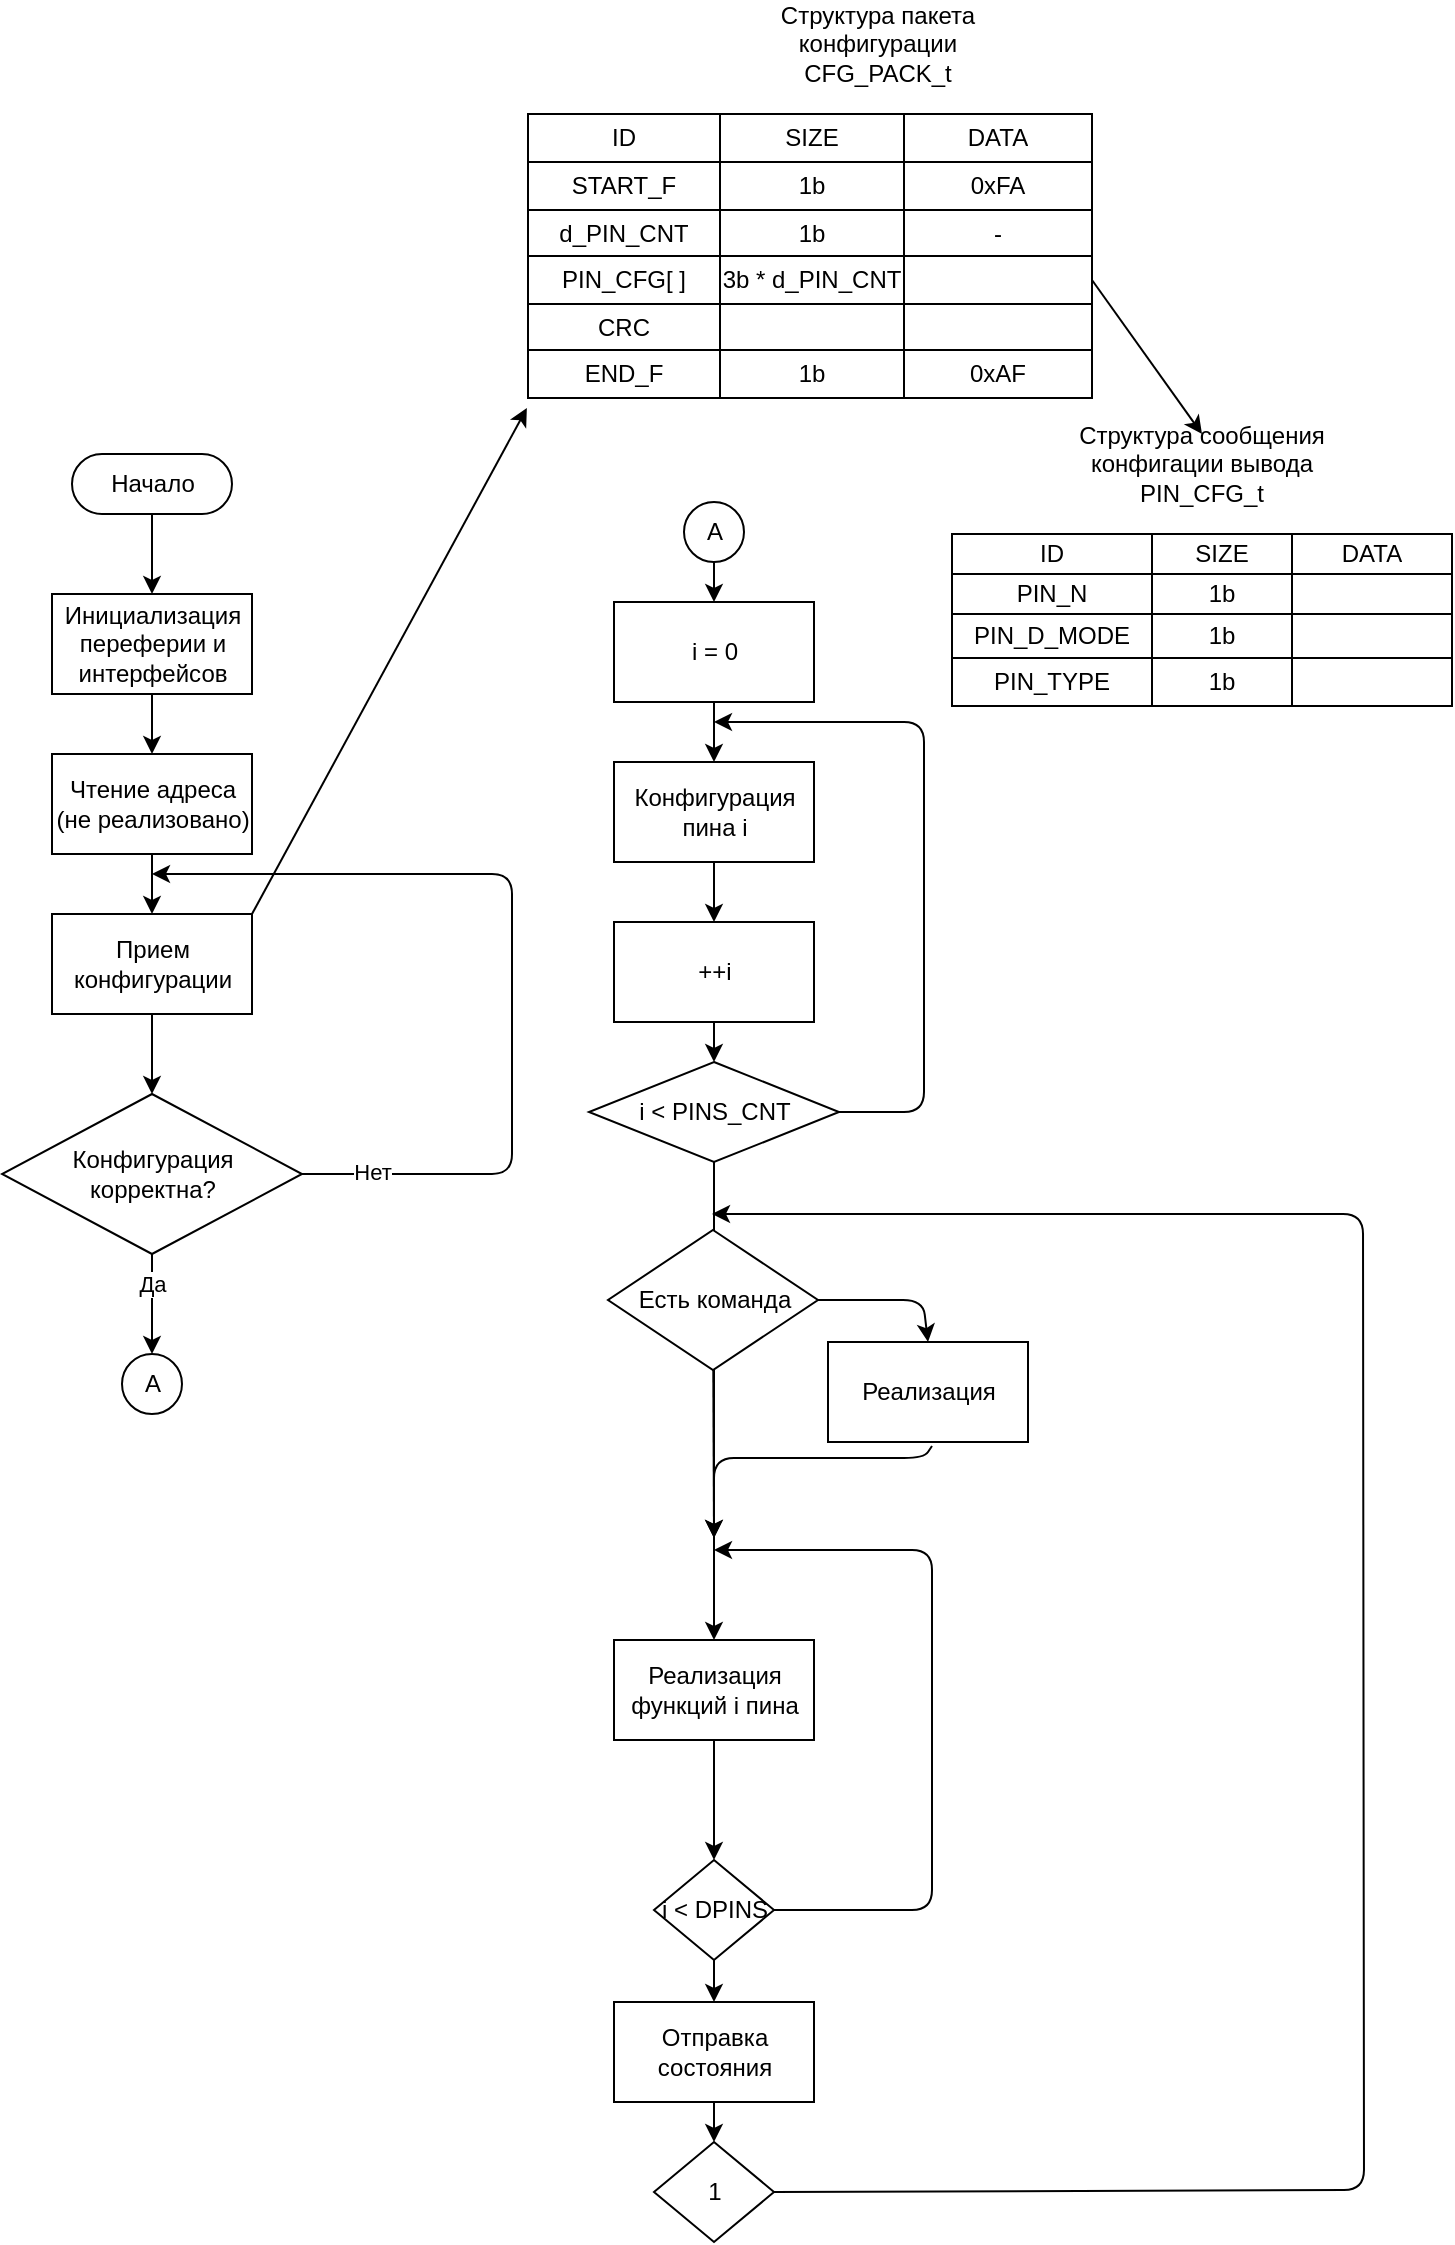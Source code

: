 <mxfile>
    <diagram id="-4FPFwM3FRz1TQWsinK4" name="Страница 1">
        <mxGraphModel dx="709" dy="1104" grid="1" gridSize="10" guides="1" tooltips="1" connect="1" arrows="1" fold="1" page="1" pageScale="1" pageWidth="827" pageHeight="1169" math="0" shadow="0">
            <root>
                <mxCell id="0"/>
                <mxCell id="1" parent="0"/>
                <mxCell id="115" value="Структура пакета конфигурации&lt;br&gt;CFG_PACK_t" style="text;html=1;strokeColor=none;fillColor=none;align=center;verticalAlign=middle;whiteSpace=wrap;rounded=0;" parent="1" vertex="1">
                    <mxGeometry x="438" y="42" width="150" height="30" as="geometry"/>
                </mxCell>
                <mxCell id="153" value="" style="shape=table;startSize=0;container=1;collapsible=0;childLayout=tableLayout;" parent="1" vertex="1">
                    <mxGeometry x="338" y="92" width="282" height="142" as="geometry"/>
                </mxCell>
                <mxCell id="154" value="" style="shape=tableRow;horizontal=0;startSize=0;swimlaneHead=0;swimlaneBody=0;top=0;left=0;bottom=0;right=0;collapsible=0;dropTarget=0;fillColor=none;points=[[0,0.5],[1,0.5]];portConstraint=eastwest;" parent="153" vertex="1">
                    <mxGeometry width="282" height="24" as="geometry"/>
                </mxCell>
                <mxCell id="155" value="ID" style="shape=partialRectangle;html=1;whiteSpace=wrap;connectable=0;overflow=hidden;fillColor=none;top=0;left=0;bottom=0;right=0;pointerEvents=1;" parent="154" vertex="1">
                    <mxGeometry width="96" height="24" as="geometry">
                        <mxRectangle width="96" height="24" as="alternateBounds"/>
                    </mxGeometry>
                </mxCell>
                <mxCell id="156" value="SIZE" style="shape=partialRectangle;html=1;whiteSpace=wrap;connectable=0;overflow=hidden;fillColor=none;top=0;left=0;bottom=0;right=0;pointerEvents=1;" parent="154" vertex="1">
                    <mxGeometry x="96" width="92" height="24" as="geometry">
                        <mxRectangle width="92" height="24" as="alternateBounds"/>
                    </mxGeometry>
                </mxCell>
                <mxCell id="157" value="DATA" style="shape=partialRectangle;html=1;whiteSpace=wrap;connectable=0;overflow=hidden;fillColor=none;top=0;left=0;bottom=0;right=0;pointerEvents=1;" parent="154" vertex="1">
                    <mxGeometry x="188" width="94" height="24" as="geometry">
                        <mxRectangle width="94" height="24" as="alternateBounds"/>
                    </mxGeometry>
                </mxCell>
                <mxCell id="158" value="" style="shape=tableRow;horizontal=0;startSize=0;swimlaneHead=0;swimlaneBody=0;top=0;left=0;bottom=0;right=0;collapsible=0;dropTarget=0;fillColor=none;points=[[0,0.5],[1,0.5]];portConstraint=eastwest;" parent="153" vertex="1">
                    <mxGeometry y="24" width="282" height="24" as="geometry"/>
                </mxCell>
                <mxCell id="159" value="START_F" style="shape=partialRectangle;html=1;whiteSpace=wrap;connectable=0;overflow=hidden;fillColor=none;top=0;left=0;bottom=0;right=0;pointerEvents=1;" parent="158" vertex="1">
                    <mxGeometry width="96" height="24" as="geometry">
                        <mxRectangle width="96" height="24" as="alternateBounds"/>
                    </mxGeometry>
                </mxCell>
                <mxCell id="160" value="1b" style="shape=partialRectangle;html=1;whiteSpace=wrap;connectable=0;overflow=hidden;fillColor=none;top=0;left=0;bottom=0;right=0;pointerEvents=1;" parent="158" vertex="1">
                    <mxGeometry x="96" width="92" height="24" as="geometry">
                        <mxRectangle width="92" height="24" as="alternateBounds"/>
                    </mxGeometry>
                </mxCell>
                <mxCell id="161" value="0xFA" style="shape=partialRectangle;html=1;whiteSpace=wrap;connectable=0;overflow=hidden;fillColor=none;top=0;left=0;bottom=0;right=0;pointerEvents=1;" parent="158" vertex="1">
                    <mxGeometry x="188" width="94" height="24" as="geometry">
                        <mxRectangle width="94" height="24" as="alternateBounds"/>
                    </mxGeometry>
                </mxCell>
                <mxCell id="162" value="" style="shape=tableRow;horizontal=0;startSize=0;swimlaneHead=0;swimlaneBody=0;top=0;left=0;bottom=0;right=0;collapsible=0;dropTarget=0;fillColor=none;points=[[0,0.5],[1,0.5]];portConstraint=eastwest;" parent="153" vertex="1">
                    <mxGeometry y="48" width="282" height="23" as="geometry"/>
                </mxCell>
                <mxCell id="163" value="d_PIN_CNT" style="shape=partialRectangle;html=1;whiteSpace=wrap;connectable=0;overflow=hidden;fillColor=none;top=0;left=0;bottom=0;right=0;pointerEvents=1;" parent="162" vertex="1">
                    <mxGeometry width="96" height="23" as="geometry">
                        <mxRectangle width="96" height="23" as="alternateBounds"/>
                    </mxGeometry>
                </mxCell>
                <mxCell id="164" value="1b" style="shape=partialRectangle;html=1;whiteSpace=wrap;connectable=0;overflow=hidden;fillColor=none;top=0;left=0;bottom=0;right=0;pointerEvents=1;" parent="162" vertex="1">
                    <mxGeometry x="96" width="92" height="23" as="geometry">
                        <mxRectangle width="92" height="23" as="alternateBounds"/>
                    </mxGeometry>
                </mxCell>
                <mxCell id="165" value="-" style="shape=partialRectangle;html=1;whiteSpace=wrap;connectable=0;overflow=hidden;fillColor=none;top=0;left=0;bottom=0;right=0;pointerEvents=1;" parent="162" vertex="1">
                    <mxGeometry x="188" width="94" height="23" as="geometry">
                        <mxRectangle width="94" height="23" as="alternateBounds"/>
                    </mxGeometry>
                </mxCell>
                <mxCell id="166" value="" style="shape=tableRow;horizontal=0;startSize=0;swimlaneHead=0;swimlaneBody=0;top=0;left=0;bottom=0;right=0;collapsible=0;dropTarget=0;fillColor=none;points=[[0,0.5],[1,0.5]];portConstraint=eastwest;" parent="153" vertex="1">
                    <mxGeometry y="71" width="282" height="24" as="geometry"/>
                </mxCell>
                <mxCell id="167" value="PIN_CFG[ ]" style="shape=partialRectangle;html=1;whiteSpace=wrap;connectable=0;overflow=hidden;fillColor=none;top=0;left=0;bottom=0;right=0;pointerEvents=1;" parent="166" vertex="1">
                    <mxGeometry width="96" height="24" as="geometry">
                        <mxRectangle width="96" height="24" as="alternateBounds"/>
                    </mxGeometry>
                </mxCell>
                <mxCell id="168" value="3b * d_PIN_CNT" style="shape=partialRectangle;html=1;whiteSpace=wrap;connectable=0;overflow=hidden;fillColor=none;top=0;left=0;bottom=0;right=0;pointerEvents=1;" parent="166" vertex="1">
                    <mxGeometry x="96" width="92" height="24" as="geometry">
                        <mxRectangle width="92" height="24" as="alternateBounds"/>
                    </mxGeometry>
                </mxCell>
                <mxCell id="169" value="" style="shape=partialRectangle;html=1;whiteSpace=wrap;connectable=0;overflow=hidden;fillColor=none;top=0;left=0;bottom=0;right=0;pointerEvents=1;" parent="166" vertex="1">
                    <mxGeometry x="188" width="94" height="24" as="geometry">
                        <mxRectangle width="94" height="24" as="alternateBounds"/>
                    </mxGeometry>
                </mxCell>
                <mxCell id="178" value="" style="shape=tableRow;horizontal=0;startSize=0;swimlaneHead=0;swimlaneBody=0;top=0;left=0;bottom=0;right=0;collapsible=0;dropTarget=0;fillColor=none;points=[[0,0.5],[1,0.5]];portConstraint=eastwest;" parent="153" vertex="1">
                    <mxGeometry y="95" width="282" height="23" as="geometry"/>
                </mxCell>
                <mxCell id="179" value="CRC" style="shape=partialRectangle;html=1;whiteSpace=wrap;connectable=0;overflow=hidden;fillColor=none;top=0;left=0;bottom=0;right=0;pointerEvents=1;" parent="178" vertex="1">
                    <mxGeometry width="96" height="23" as="geometry">
                        <mxRectangle width="96" height="23" as="alternateBounds"/>
                    </mxGeometry>
                </mxCell>
                <mxCell id="180" value="" style="shape=partialRectangle;html=1;whiteSpace=wrap;connectable=0;overflow=hidden;fillColor=none;top=0;left=0;bottom=0;right=0;pointerEvents=1;" parent="178" vertex="1">
                    <mxGeometry x="96" width="92" height="23" as="geometry">
                        <mxRectangle width="92" height="23" as="alternateBounds"/>
                    </mxGeometry>
                </mxCell>
                <mxCell id="181" value="" style="shape=partialRectangle;html=1;whiteSpace=wrap;connectable=0;overflow=hidden;fillColor=none;top=0;left=0;bottom=0;right=0;pointerEvents=1;" parent="178" vertex="1">
                    <mxGeometry x="188" width="94" height="23" as="geometry">
                        <mxRectangle width="94" height="23" as="alternateBounds"/>
                    </mxGeometry>
                </mxCell>
                <mxCell id="182" value="" style="shape=tableRow;horizontal=0;startSize=0;swimlaneHead=0;swimlaneBody=0;top=0;left=0;bottom=0;right=0;collapsible=0;dropTarget=0;fillColor=none;points=[[0,0.5],[1,0.5]];portConstraint=eastwest;" parent="153" vertex="1">
                    <mxGeometry y="118" width="282" height="24" as="geometry"/>
                </mxCell>
                <mxCell id="183" value="END_F" style="shape=partialRectangle;html=1;whiteSpace=wrap;connectable=0;overflow=hidden;fillColor=none;top=0;left=0;bottom=0;right=0;pointerEvents=1;" parent="182" vertex="1">
                    <mxGeometry width="96" height="24" as="geometry">
                        <mxRectangle width="96" height="24" as="alternateBounds"/>
                    </mxGeometry>
                </mxCell>
                <mxCell id="184" value="1b" style="shape=partialRectangle;html=1;whiteSpace=wrap;connectable=0;overflow=hidden;fillColor=none;top=0;left=0;bottom=0;right=0;pointerEvents=1;" parent="182" vertex="1">
                    <mxGeometry x="96" width="92" height="24" as="geometry">
                        <mxRectangle width="92" height="24" as="alternateBounds"/>
                    </mxGeometry>
                </mxCell>
                <mxCell id="185" value="0xAF" style="shape=partialRectangle;html=1;whiteSpace=wrap;connectable=0;overflow=hidden;fillColor=none;top=0;left=0;bottom=0;right=0;pointerEvents=1;" parent="182" vertex="1">
                    <mxGeometry x="188" width="94" height="24" as="geometry">
                        <mxRectangle width="94" height="24" as="alternateBounds"/>
                    </mxGeometry>
                </mxCell>
                <mxCell id="186" value="Структура сообщения конфигации вывода PIN_CFG_t" style="text;html=1;strokeColor=none;fillColor=none;align=center;verticalAlign=middle;whiteSpace=wrap;rounded=0;" parent="1" vertex="1">
                    <mxGeometry x="600" y="252" width="150" height="30" as="geometry"/>
                </mxCell>
                <mxCell id="187" value="" style="shape=table;startSize=0;container=1;collapsible=0;childLayout=tableLayout;" parent="1" vertex="1">
                    <mxGeometry x="550" y="302" width="250" height="86" as="geometry"/>
                </mxCell>
                <mxCell id="188" value="" style="shape=tableRow;horizontal=0;startSize=0;swimlaneHead=0;swimlaneBody=0;top=0;left=0;bottom=0;right=0;collapsible=0;dropTarget=0;fillColor=none;points=[[0,0.5],[1,0.5]];portConstraint=eastwest;" parent="187" vertex="1">
                    <mxGeometry width="250" height="20" as="geometry"/>
                </mxCell>
                <mxCell id="189" value="ID" style="shape=partialRectangle;html=1;whiteSpace=wrap;connectable=0;overflow=hidden;fillColor=none;top=0;left=0;bottom=0;right=0;pointerEvents=1;" parent="188" vertex="1">
                    <mxGeometry width="100" height="20" as="geometry">
                        <mxRectangle width="100" height="20" as="alternateBounds"/>
                    </mxGeometry>
                </mxCell>
                <mxCell id="190" value="SIZE" style="shape=partialRectangle;html=1;whiteSpace=wrap;connectable=0;overflow=hidden;fillColor=none;top=0;left=0;bottom=0;right=0;pointerEvents=1;" parent="188" vertex="1">
                    <mxGeometry x="100" width="70" height="20" as="geometry">
                        <mxRectangle width="70" height="20" as="alternateBounds"/>
                    </mxGeometry>
                </mxCell>
                <mxCell id="191" value="DATA" style="shape=partialRectangle;html=1;whiteSpace=wrap;connectable=0;overflow=hidden;fillColor=none;top=0;left=0;bottom=0;right=0;pointerEvents=1;" parent="188" vertex="1">
                    <mxGeometry x="170" width="80" height="20" as="geometry">
                        <mxRectangle width="80" height="20" as="alternateBounds"/>
                    </mxGeometry>
                </mxCell>
                <mxCell id="192" value="" style="shape=tableRow;horizontal=0;startSize=0;swimlaneHead=0;swimlaneBody=0;top=0;left=0;bottom=0;right=0;collapsible=0;dropTarget=0;fillColor=none;points=[[0,0.5],[1,0.5]];portConstraint=eastwest;" parent="187" vertex="1">
                    <mxGeometry y="20" width="250" height="20" as="geometry"/>
                </mxCell>
                <mxCell id="193" value="PIN_N" style="shape=partialRectangle;html=1;whiteSpace=wrap;connectable=0;overflow=hidden;fillColor=none;top=0;left=0;bottom=0;right=0;pointerEvents=1;" parent="192" vertex="1">
                    <mxGeometry width="100" height="20" as="geometry">
                        <mxRectangle width="100" height="20" as="alternateBounds"/>
                    </mxGeometry>
                </mxCell>
                <mxCell id="194" value="1b" style="shape=partialRectangle;html=1;whiteSpace=wrap;connectable=0;overflow=hidden;fillColor=none;top=0;left=0;bottom=0;right=0;pointerEvents=1;" parent="192" vertex="1">
                    <mxGeometry x="100" width="70" height="20" as="geometry">
                        <mxRectangle width="70" height="20" as="alternateBounds"/>
                    </mxGeometry>
                </mxCell>
                <mxCell id="195" value="" style="shape=partialRectangle;html=1;whiteSpace=wrap;connectable=0;overflow=hidden;fillColor=none;top=0;left=0;bottom=0;right=0;pointerEvents=1;" parent="192" vertex="1">
                    <mxGeometry x="170" width="80" height="20" as="geometry">
                        <mxRectangle width="80" height="20" as="alternateBounds"/>
                    </mxGeometry>
                </mxCell>
                <mxCell id="196" value="" style="shape=tableRow;horizontal=0;startSize=0;swimlaneHead=0;swimlaneBody=0;top=0;left=0;bottom=0;right=0;collapsible=0;dropTarget=0;fillColor=none;points=[[0,0.5],[1,0.5]];portConstraint=eastwest;" parent="187" vertex="1">
                    <mxGeometry y="40" width="250" height="22" as="geometry"/>
                </mxCell>
                <mxCell id="197" value="PIN_D_MODE" style="shape=partialRectangle;html=1;whiteSpace=wrap;connectable=0;overflow=hidden;fillColor=none;top=0;left=0;bottom=0;right=0;pointerEvents=1;" parent="196" vertex="1">
                    <mxGeometry width="100" height="22" as="geometry">
                        <mxRectangle width="100" height="22" as="alternateBounds"/>
                    </mxGeometry>
                </mxCell>
                <mxCell id="198" value="1b" style="shape=partialRectangle;html=1;whiteSpace=wrap;connectable=0;overflow=hidden;fillColor=none;top=0;left=0;bottom=0;right=0;pointerEvents=1;" parent="196" vertex="1">
                    <mxGeometry x="100" width="70" height="22" as="geometry">
                        <mxRectangle width="70" height="22" as="alternateBounds"/>
                    </mxGeometry>
                </mxCell>
                <mxCell id="199" value="" style="shape=partialRectangle;html=1;whiteSpace=wrap;connectable=0;overflow=hidden;fillColor=none;top=0;left=0;bottom=0;right=0;pointerEvents=1;" parent="196" vertex="1">
                    <mxGeometry x="170" width="80" height="22" as="geometry">
                        <mxRectangle width="80" height="22" as="alternateBounds"/>
                    </mxGeometry>
                </mxCell>
                <mxCell id="200" value="" style="shape=tableRow;horizontal=0;startSize=0;swimlaneHead=0;swimlaneBody=0;top=0;left=0;bottom=0;right=0;collapsible=0;dropTarget=0;fillColor=none;points=[[0,0.5],[1,0.5]];portConstraint=eastwest;" parent="187" vertex="1">
                    <mxGeometry y="62" width="250" height="24" as="geometry"/>
                </mxCell>
                <mxCell id="201" value="PIN_TYPE" style="shape=partialRectangle;html=1;whiteSpace=wrap;connectable=0;overflow=hidden;fillColor=none;top=0;left=0;bottom=0;right=0;pointerEvents=1;" parent="200" vertex="1">
                    <mxGeometry width="100" height="24" as="geometry">
                        <mxRectangle width="100" height="24" as="alternateBounds"/>
                    </mxGeometry>
                </mxCell>
                <mxCell id="202" value="1b" style="shape=partialRectangle;html=1;whiteSpace=wrap;connectable=0;overflow=hidden;fillColor=none;top=0;left=0;bottom=0;right=0;pointerEvents=1;" parent="200" vertex="1">
                    <mxGeometry x="100" width="70" height="24" as="geometry">
                        <mxRectangle width="70" height="24" as="alternateBounds"/>
                    </mxGeometry>
                </mxCell>
                <mxCell id="203" value="" style="shape=partialRectangle;html=1;whiteSpace=wrap;connectable=0;overflow=hidden;fillColor=none;top=0;left=0;bottom=0;right=0;pointerEvents=1;" parent="200" vertex="1">
                    <mxGeometry x="170" width="80" height="24" as="geometry">
                        <mxRectangle width="80" height="24" as="alternateBounds"/>
                    </mxGeometry>
                </mxCell>
                <mxCell id="242" value="Начало" style="html=1;dashed=0;whitespace=wrap;shape=mxgraph.dfd.start" parent="1" vertex="1">
                    <mxGeometry x="110" y="262" width="80" height="30" as="geometry"/>
                </mxCell>
                <mxCell id="243" value="Инициализация&lt;br&gt;переферии и &lt;br&gt;интерфейсов" style="html=1;dashed=0;whitespace=wrap;" parent="1" vertex="1">
                    <mxGeometry x="100" y="332" width="100" height="50" as="geometry"/>
                </mxCell>
                <mxCell id="245" value="Чтение адреса&lt;br&gt;(не реализовано)" style="html=1;dashed=0;whitespace=wrap;" parent="1" vertex="1">
                    <mxGeometry x="100" y="412" width="100" height="50" as="geometry"/>
                </mxCell>
                <mxCell id="246" value="Прием&lt;br&gt;конфигурации" style="html=1;dashed=0;whitespace=wrap;" parent="1" vertex="1">
                    <mxGeometry x="100" y="492" width="100" height="50" as="geometry"/>
                </mxCell>
                <mxCell id="247" value="Конфигурация&lt;br&gt;корректна?" style="shape=rhombus;html=1;dashed=0;whitespace=wrap;perimeter=rhombusPerimeter;" parent="1" vertex="1">
                    <mxGeometry x="75" y="582" width="150" height="80" as="geometry"/>
                </mxCell>
                <mxCell id="248" value="" style="endArrow=classic;html=1;exitX=1;exitY=0.5;exitDx=0;exitDy=0;" parent="1" source="247" edge="1">
                    <mxGeometry width="50" height="50" relative="1" as="geometry">
                        <mxPoint x="230" y="512" as="sourcePoint"/>
                        <mxPoint x="150" y="472" as="targetPoint"/>
                        <Array as="points">
                            <mxPoint x="330" y="622"/>
                            <mxPoint x="330" y="472"/>
                        </Array>
                    </mxGeometry>
                </mxCell>
                <mxCell id="253" value="Нет" style="edgeLabel;html=1;align=center;verticalAlign=middle;resizable=0;points=[];" parent="248" vertex="1" connectable="0">
                    <mxGeometry x="-0.84" y="1" relative="1" as="geometry">
                        <mxPoint as="offset"/>
                    </mxGeometry>
                </mxCell>
                <mxCell id="249" value="" style="endArrow=classic;html=1;exitX=0.5;exitY=0.5;exitDx=0;exitDy=15;exitPerimeter=0;entryX=0.5;entryY=0;entryDx=0;entryDy=0;" parent="1" source="242" target="243" edge="1">
                    <mxGeometry width="50" height="50" relative="1" as="geometry">
                        <mxPoint x="230" y="332" as="sourcePoint"/>
                        <mxPoint x="280" y="282" as="targetPoint"/>
                    </mxGeometry>
                </mxCell>
                <mxCell id="250" value="" style="endArrow=classic;html=1;exitX=0.5;exitY=1;exitDx=0;exitDy=0;entryX=0.5;entryY=0;entryDx=0;entryDy=0;" parent="1" source="243" target="245" edge="1">
                    <mxGeometry width="50" height="50" relative="1" as="geometry">
                        <mxPoint x="230" y="332" as="sourcePoint"/>
                        <mxPoint x="280" y="282" as="targetPoint"/>
                    </mxGeometry>
                </mxCell>
                <mxCell id="251" value="" style="endArrow=classic;html=1;exitX=0.5;exitY=1;exitDx=0;exitDy=0;entryX=0.5;entryY=0;entryDx=0;entryDy=0;" parent="1" source="245" target="246" edge="1">
                    <mxGeometry width="50" height="50" relative="1" as="geometry">
                        <mxPoint x="230" y="422" as="sourcePoint"/>
                        <mxPoint x="280" y="372" as="targetPoint"/>
                    </mxGeometry>
                </mxCell>
                <mxCell id="252" value="" style="endArrow=classic;html=1;exitX=0.5;exitY=1;exitDx=0;exitDy=0;" parent="1" source="246" target="247" edge="1">
                    <mxGeometry width="50" height="50" relative="1" as="geometry">
                        <mxPoint x="200" y="572" as="sourcePoint"/>
                        <mxPoint x="250" y="522" as="targetPoint"/>
                    </mxGeometry>
                </mxCell>
                <mxCell id="254" value="" style="endArrow=classic;html=1;exitX=0.5;exitY=1;exitDx=0;exitDy=0;" parent="1" source="247" edge="1">
                    <mxGeometry width="50" height="50" relative="1" as="geometry">
                        <mxPoint x="290" y="602" as="sourcePoint"/>
                        <mxPoint x="150" y="712" as="targetPoint"/>
                    </mxGeometry>
                </mxCell>
                <mxCell id="255" value="Да" style="edgeLabel;html=1;align=center;verticalAlign=middle;resizable=0;points=[];" parent="254" vertex="1" connectable="0">
                    <mxGeometry x="-0.423" y="-2" relative="1" as="geometry">
                        <mxPoint x="2" as="offset"/>
                    </mxGeometry>
                </mxCell>
                <mxCell id="256" value="А" style="shape=ellipse;html=1;dashed=0;whitespace=wrap;aspect=fixed;perimeter=ellipsePerimeter;" parent="1" vertex="1">
                    <mxGeometry x="135" y="712" width="30" height="30" as="geometry"/>
                </mxCell>
                <mxCell id="257" value="А" style="shape=ellipse;html=1;dashed=0;whitespace=wrap;aspect=fixed;perimeter=ellipsePerimeter;" parent="1" vertex="1">
                    <mxGeometry x="416" y="286" width="30" height="30" as="geometry"/>
                </mxCell>
                <mxCell id="272" style="edgeStyle=none;html=1;" parent="1" source="260" edge="1">
                    <mxGeometry relative="1" as="geometry">
                        <mxPoint x="431" y="396" as="targetPoint"/>
                        <Array as="points">
                            <mxPoint x="536" y="591"/>
                            <mxPoint x="536" y="396"/>
                        </Array>
                    </mxGeometry>
                </mxCell>
                <mxCell id="260" value="i &amp;lt; PINS_CNT" style="shape=rhombus;html=1;dashed=0;whitespace=wrap;perimeter=rhombusPerimeter;" parent="1" vertex="1">
                    <mxGeometry x="368.5" y="566" width="125" height="50" as="geometry"/>
                </mxCell>
                <mxCell id="261" value="i = 0" style="html=1;dashed=0;whitespace=wrap;" parent="1" vertex="1">
                    <mxGeometry x="381" y="336" width="100" height="50" as="geometry"/>
                </mxCell>
                <mxCell id="265" value="Конфигурация&lt;br&gt;пина i" style="html=1;dashed=0;whitespace=wrap;" parent="1" vertex="1">
                    <mxGeometry x="381" y="416" width="100" height="50" as="geometry"/>
                </mxCell>
                <mxCell id="271" style="edgeStyle=none;html=1;entryX=0.5;entryY=0;entryDx=0;entryDy=0;" parent="1" source="266" target="260" edge="1">
                    <mxGeometry relative="1" as="geometry"/>
                </mxCell>
                <mxCell id="266" value="++i" style="html=1;dashed=0;whitespace=wrap;" parent="1" vertex="1">
                    <mxGeometry x="381" y="496" width="100" height="50" as="geometry"/>
                </mxCell>
                <mxCell id="267" value="" style="endArrow=classic;html=1;exitX=0.5;exitY=1;exitDx=0;exitDy=0;" parent="1" source="257" edge="1">
                    <mxGeometry width="50" height="50" relative="1" as="geometry">
                        <mxPoint x="386" y="536" as="sourcePoint"/>
                        <mxPoint x="431" y="336" as="targetPoint"/>
                    </mxGeometry>
                </mxCell>
                <mxCell id="268" value="" style="endArrow=classic;html=1;exitX=0.5;exitY=1;exitDx=0;exitDy=0;" parent="1" source="261" edge="1">
                    <mxGeometry width="50" height="50" relative="1" as="geometry">
                        <mxPoint x="386" y="536" as="sourcePoint"/>
                        <mxPoint x="431" y="416" as="targetPoint"/>
                    </mxGeometry>
                </mxCell>
                <mxCell id="269" value="" style="endArrow=classic;html=1;exitX=0.5;exitY=1;exitDx=0;exitDy=0;entryX=0.5;entryY=0;entryDx=0;entryDy=0;" parent="1" source="265" target="266" edge="1">
                    <mxGeometry width="50" height="50" relative="1" as="geometry">
                        <mxPoint x="386" y="536" as="sourcePoint"/>
                        <mxPoint x="436" y="486" as="targetPoint"/>
                    </mxGeometry>
                </mxCell>
                <mxCell id="291" value="" style="endArrow=classic;html=1;exitX=0.5;exitY=1;exitDx=0;exitDy=0;entryX=0.5;entryY=0;entryDx=0;entryDy=0;" parent="1" target="297" edge="1">
                    <mxGeometry width="50" height="50" relative="1" as="geometry">
                        <mxPoint x="431" y="616" as="sourcePoint"/>
                        <mxPoint x="430.5" y="696" as="targetPoint"/>
                    </mxGeometry>
                </mxCell>
                <mxCell id="294" value="1" style="shape=rhombus;html=1;dashed=0;whitespace=wrap;perimeter=rhombusPerimeter;" parent="1" vertex="1">
                    <mxGeometry x="401" y="1106" width="60" height="50" as="geometry"/>
                </mxCell>
                <mxCell id="371" style="edgeStyle=none;html=1;entryX=0.5;entryY=0;entryDx=0;entryDy=0;" parent="1" source="296" edge="1">
                    <mxGeometry relative="1" as="geometry">
                        <mxPoint x="431" y="804" as="targetPoint"/>
                    </mxGeometry>
                </mxCell>
                <mxCell id="296" value="Есть команда" style="shape=rhombus;html=1;dashed=0;whitespace=wrap;perimeter=rhombusPerimeter;" parent="1" vertex="1">
                    <mxGeometry x="378" y="650" width="105" height="70" as="geometry"/>
                </mxCell>
                <mxCell id="297" value="Реализация &lt;br&gt;функций i пина" style="html=1;dashed=0;whitespace=wrap;" parent="1" vertex="1">
                    <mxGeometry x="381" y="855" width="100" height="50" as="geometry"/>
                </mxCell>
                <mxCell id="298" value="i &amp;lt; DPINS" style="shape=rhombus;html=1;dashed=0;whitespace=wrap;perimeter=rhombusPerimeter;" parent="1" vertex="1">
                    <mxGeometry x="401" y="965" width="60" height="50" as="geometry"/>
                </mxCell>
                <mxCell id="300" value="" style="endArrow=classic;html=1;exitX=0.5;exitY=1;exitDx=0;exitDy=0;entryX=0.5;entryY=0;entryDx=0;entryDy=0;" parent="1" source="297" target="298" edge="1">
                    <mxGeometry width="50" height="50" relative="1" as="geometry">
                        <mxPoint x="476" y="1055" as="sourcePoint"/>
                        <mxPoint x="526" y="1005" as="targetPoint"/>
                    </mxGeometry>
                </mxCell>
                <mxCell id="301" value="" style="endArrow=classic;html=1;exitX=1;exitY=0.5;exitDx=0;exitDy=0;" parent="1" source="298" edge="1">
                    <mxGeometry width="50" height="50" relative="1" as="geometry">
                        <mxPoint x="445.5" y="872" as="sourcePoint"/>
                        <mxPoint x="431" y="810" as="targetPoint"/>
                        <Array as="points">
                            <mxPoint x="540" y="990"/>
                            <mxPoint x="540" y="810"/>
                        </Array>
                    </mxGeometry>
                </mxCell>
                <mxCell id="302" value="" style="endArrow=classic;html=1;exitX=1;exitY=0.5;exitDx=0;exitDy=0;entryX=0.5;entryY=0;entryDx=0;entryDy=0;" parent="1" source="296" target="311" edge="1">
                    <mxGeometry width="50" height="50" relative="1" as="geometry">
                        <mxPoint x="515.5" y="740" as="sourcePoint"/>
                        <mxPoint x="535.5" y="750" as="targetPoint"/>
                        <Array as="points">
                            <mxPoint x="535.5" y="685"/>
                        </Array>
                    </mxGeometry>
                </mxCell>
                <mxCell id="311" value="Реализация" style="html=1;dashed=0;whitespace=wrap;" parent="1" vertex="1">
                    <mxGeometry x="488" y="706" width="100" height="50" as="geometry"/>
                </mxCell>
                <mxCell id="313" value="" style="endArrow=classic;html=1;entryX=0.5;entryY=0;entryDx=0;entryDy=0;" parent="1" edge="1">
                    <mxGeometry width="50" height="50" relative="1" as="geometry">
                        <mxPoint x="540" y="758" as="sourcePoint"/>
                        <mxPoint x="431" y="804" as="targetPoint"/>
                        <Array as="points">
                            <mxPoint x="536" y="764"/>
                            <mxPoint x="431" y="764"/>
                        </Array>
                    </mxGeometry>
                </mxCell>
                <mxCell id="315" value="" style="endArrow=classic;html=1;exitX=0.5;exitY=1;exitDx=0;exitDy=0;entryX=0.5;entryY=0;entryDx=0;entryDy=0;" parent="1" source="298" target="368" edge="1">
                    <mxGeometry width="50" height="50" relative="1" as="geometry">
                        <mxPoint x="495.5" y="1132" as="sourcePoint"/>
                        <mxPoint x="545.5" y="1082" as="targetPoint"/>
                    </mxGeometry>
                </mxCell>
                <mxCell id="317" value="" style="endArrow=classic;html=1;exitX=1;exitY=0.5;exitDx=0;exitDy=0;" parent="1" source="294" edge="1">
                    <mxGeometry width="50" height="50" relative="1" as="geometry">
                        <mxPoint x="655.5" y="1162" as="sourcePoint"/>
                        <mxPoint x="430" y="642" as="targetPoint"/>
                        <Array as="points">
                            <mxPoint x="756" y="1130"/>
                            <mxPoint x="755.5" y="642"/>
                        </Array>
                    </mxGeometry>
                </mxCell>
                <mxCell id="367" value="" style="endArrow=classic;html=1;exitX=1;exitY=0;exitDx=0;exitDy=0;entryX=-0.002;entryY=1.209;entryDx=0;entryDy=0;entryPerimeter=0;" parent="1" source="246" target="182" edge="1">
                    <mxGeometry width="50" height="50" relative="1" as="geometry">
                        <mxPoint x="330" y="472" as="sourcePoint"/>
                        <mxPoint x="380" y="422" as="targetPoint"/>
                    </mxGeometry>
                </mxCell>
                <mxCell id="369" value="" style="edgeStyle=none;html=1;" parent="1" source="368" target="294" edge="1">
                    <mxGeometry relative="1" as="geometry"/>
                </mxCell>
                <mxCell id="368" value="Отправка&lt;br&gt;состояния" style="html=1;dashed=0;whitespace=wrap;" parent="1" vertex="1">
                    <mxGeometry x="381" y="1036" width="100" height="50" as="geometry"/>
                </mxCell>
                <mxCell id="370" value="" style="endArrow=classic;html=1;exitX=1;exitY=0.5;exitDx=0;exitDy=0;entryX=0.5;entryY=0;entryDx=0;entryDy=0;" parent="1" source="166" target="186" edge="1">
                    <mxGeometry width="50" height="50" relative="1" as="geometry">
                        <mxPoint x="500" y="332" as="sourcePoint"/>
                        <mxPoint x="550" y="282" as="targetPoint"/>
                    </mxGeometry>
                </mxCell>
            </root>
        </mxGraphModel>
    </diagram>
</mxfile>